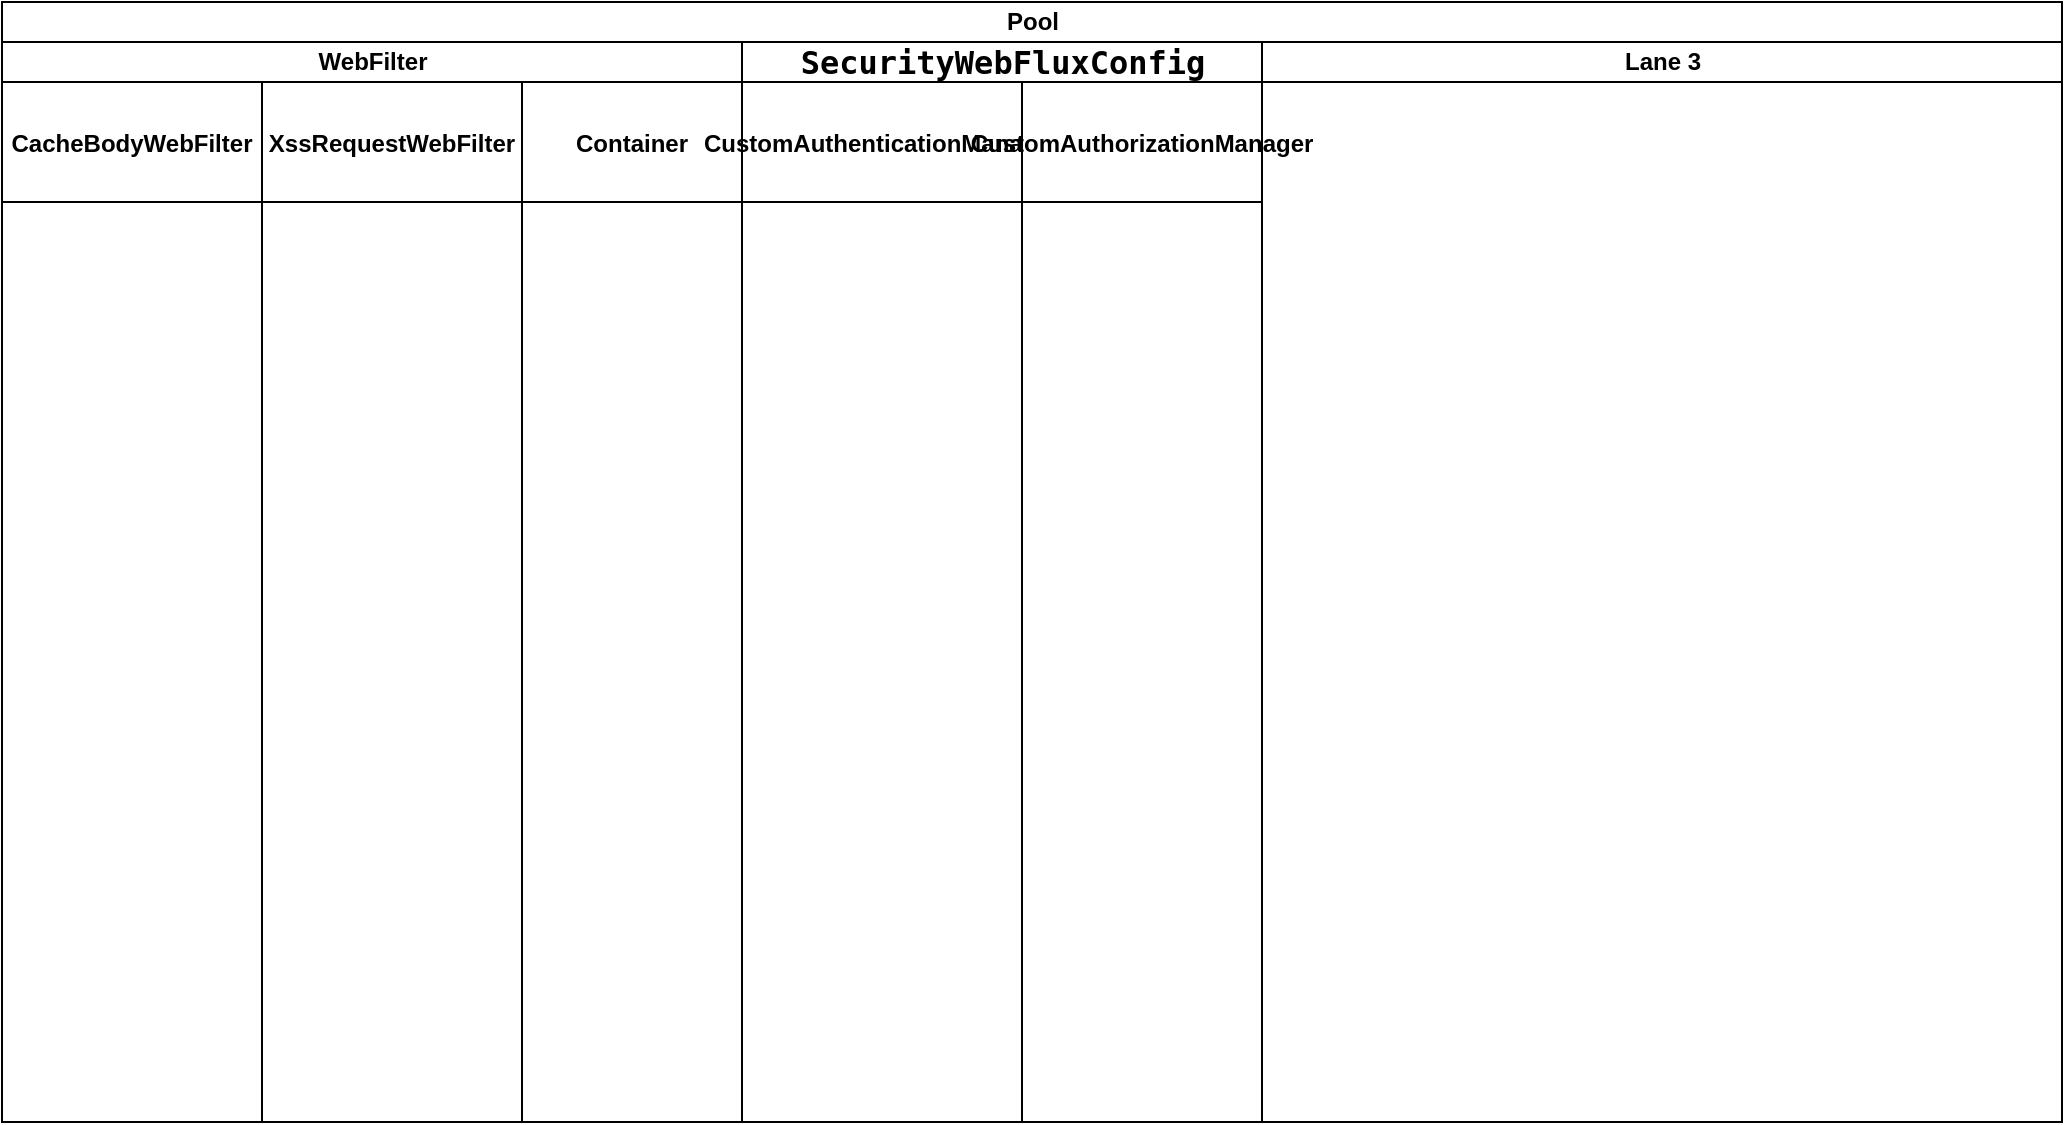 <mxfile version="24.0.2" type="github">
  <diagram name="第 1 页" id="VrsK1vObfHcU3kOzhvN1">
    <mxGraphModel dx="1042" dy="603" grid="1" gridSize="10" guides="1" tooltips="1" connect="1" arrows="1" fold="1" page="1" pageScale="1" pageWidth="1100" pageHeight="850" math="0" shadow="0">
      <root>
        <mxCell id="0" />
        <mxCell id="1" parent="0" />
        <mxCell id="SqWFuTal-D1tv2gkHb5A-1" value="Pool" style="swimlane;childLayout=stackLayout;resizeParent=1;resizeParentMax=0;startSize=20;html=1;" vertex="1" parent="1">
          <mxGeometry x="80" y="30" width="1030" height="560" as="geometry" />
        </mxCell>
        <mxCell id="SqWFuTal-D1tv2gkHb5A-2" value="WebFilter" style="swimlane;startSize=20;html=1;" vertex="1" parent="SqWFuTal-D1tv2gkHb5A-1">
          <mxGeometry y="20" width="370" height="540" as="geometry" />
        </mxCell>
        <mxCell id="SqWFuTal-D1tv2gkHb5A-7" value="CacheBodyWebFilter" style="swimlane;startSize=60;" vertex="1" parent="SqWFuTal-D1tv2gkHb5A-2">
          <mxGeometry y="20" width="130" height="520" as="geometry" />
        </mxCell>
        <mxCell id="SqWFuTal-D1tv2gkHb5A-14" value="XssRequestWebFilter" style="swimlane;startSize=60;" vertex="1" parent="SqWFuTal-D1tv2gkHb5A-2">
          <mxGeometry x="130" y="20" width="130" height="520" as="geometry" />
        </mxCell>
        <mxCell id="SqWFuTal-D1tv2gkHb5A-16" value="Container" style="swimlane;startSize=60;" vertex="1" parent="SqWFuTal-D1tv2gkHb5A-2">
          <mxGeometry x="260" y="20" width="110" height="520" as="geometry" />
        </mxCell>
        <mxCell id="SqWFuTal-D1tv2gkHb5A-3" value="&lt;pre style=&quot;background-color:#ffffff;color:#080808;font-family:&#39;JetBrains Mono&#39;,monospace;font-size:12.0pt;&quot;&gt;&lt;span style=&quot;color:#000000;&quot;&gt;SecurityWebFluxConfig&lt;/span&gt;&lt;/pre&gt;" style="swimlane;startSize=20;html=1;" vertex="1" parent="SqWFuTal-D1tv2gkHb5A-1">
          <mxGeometry x="370" y="20" width="260" height="540" as="geometry" />
        </mxCell>
        <mxCell id="SqWFuTal-D1tv2gkHb5A-26" value="CustomAuthenticationManager" style="swimlane;startSize=60;" vertex="1" parent="SqWFuTal-D1tv2gkHb5A-3">
          <mxGeometry y="20" width="140" height="520" as="geometry" />
        </mxCell>
        <mxCell id="SqWFuTal-D1tv2gkHb5A-27" value="CustomAuthorizationManager" style="swimlane;startSize=60;" vertex="1" parent="SqWFuTal-D1tv2gkHb5A-3">
          <mxGeometry x="140" y="20" width="120" height="520" as="geometry" />
        </mxCell>
        <mxCell id="SqWFuTal-D1tv2gkHb5A-4" value="Lane 3" style="swimlane;startSize=20;html=1;" vertex="1" parent="SqWFuTal-D1tv2gkHb5A-1">
          <mxGeometry x="630" y="20" width="400" height="540" as="geometry" />
        </mxCell>
      </root>
    </mxGraphModel>
  </diagram>
</mxfile>
